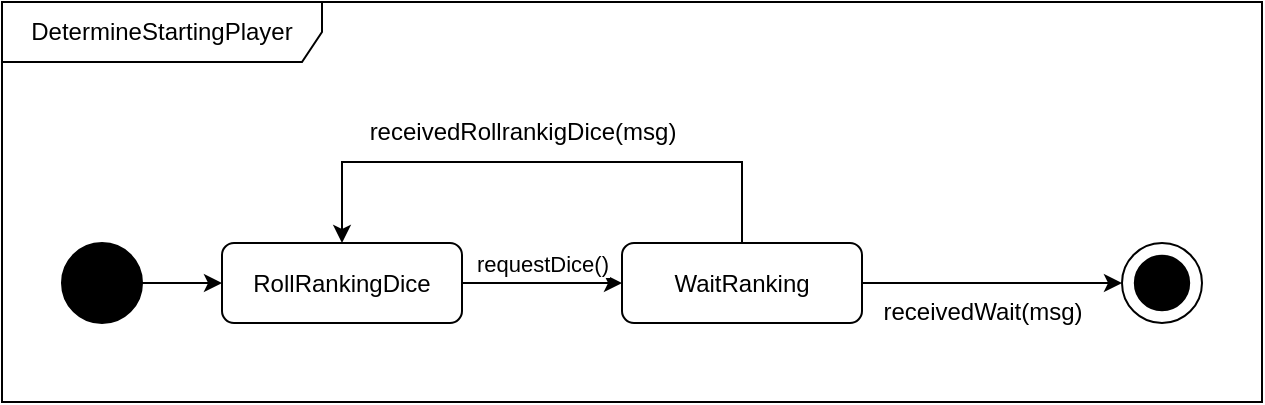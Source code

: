 <mxfile version="24.7.8">
  <diagram name="Seite-1" id="TbMbF-5jhfx3El6P_f-3">
    <mxGraphModel dx="1674" dy="5512" grid="1" gridSize="10" guides="1" tooltips="1" connect="1" arrows="1" fold="1" page="1" pageScale="1" pageWidth="827" pageHeight="1169" math="0" shadow="0">
      <root>
        <mxCell id="0" />
        <mxCell id="1" parent="0" />
        <mxCell id="FSUdduVebVgtAKi_JV0F-1" value="DetermineStartingPlayer" style="shape=umlFrame;whiteSpace=wrap;html=1;pointerEvents=0;recursiveResize=0;container=1;collapsible=0;width=160;" parent="1" vertex="1">
          <mxGeometry x="40" y="-4640" width="630" height="200" as="geometry" />
        </mxCell>
        <mxCell id="ZLISz2z6pVpg-5paVFkb-7" value="" style="ellipse;whiteSpace=wrap;html=1;aspect=fixed;" parent="FSUdduVebVgtAKi_JV0F-1" vertex="1">
          <mxGeometry x="560" y="120.5" width="40" height="40" as="geometry" />
        </mxCell>
        <mxCell id="ZLISz2z6pVpg-5paVFkb-8" value="" style="ellipse;whiteSpace=wrap;html=1;aspect=fixed;fillColor=#000000;" parent="FSUdduVebVgtAKi_JV0F-1" vertex="1">
          <mxGeometry x="566.41" y="126.91" width="27.18" height="27.18" as="geometry" />
        </mxCell>
        <mxCell id="2tk1gI_BZnL5zfWkXrgd-1" style="edgeStyle=orthogonalEdgeStyle;rounded=0;orthogonalLoop=1;jettySize=auto;html=1;exitX=0.5;exitY=0;exitDx=0;exitDy=0;entryX=0.5;entryY=0;entryDx=0;entryDy=0;" edge="1" parent="FSUdduVebVgtAKi_JV0F-1" source="ZLISz2z6pVpg-5paVFkb-11" target="ZLISz2z6pVpg-5paVFkb-2">
          <mxGeometry relative="1" as="geometry">
            <Array as="points">
              <mxPoint x="370" y="80" />
              <mxPoint x="170" y="80" />
            </Array>
          </mxGeometry>
        </mxCell>
        <mxCell id="2tk1gI_BZnL5zfWkXrgd-3" style="edgeStyle=orthogonalEdgeStyle;rounded=0;orthogonalLoop=1;jettySize=auto;html=1;exitX=1;exitY=0.5;exitDx=0;exitDy=0;entryX=0;entryY=0.5;entryDx=0;entryDy=0;" edge="1" parent="FSUdduVebVgtAKi_JV0F-1" source="ZLISz2z6pVpg-5paVFkb-11" target="ZLISz2z6pVpg-5paVFkb-7">
          <mxGeometry relative="1" as="geometry" />
        </mxCell>
        <mxCell id="ZLISz2z6pVpg-5paVFkb-11" value="WaitRanking" style="rounded=1;whiteSpace=wrap;html=1;" parent="FSUdduVebVgtAKi_JV0F-1" vertex="1">
          <mxGeometry x="310" y="120.5" width="120" height="40" as="geometry" />
        </mxCell>
        <mxCell id="ZLISz2z6pVpg-5paVFkb-1" value="" style="ellipse;whiteSpace=wrap;html=1;aspect=fixed;fillColor=#000000;" parent="FSUdduVebVgtAKi_JV0F-1" vertex="1">
          <mxGeometry x="30" y="120.5" width="40" height="40" as="geometry" />
        </mxCell>
        <mxCell id="ZLISz2z6pVpg-5paVFkb-2" value="RollRankingDice" style="rounded=1;whiteSpace=wrap;html=1;" parent="FSUdduVebVgtAKi_JV0F-1" vertex="1">
          <mxGeometry x="110" y="120.5" width="120" height="40" as="geometry" />
        </mxCell>
        <mxCell id="ZLISz2z6pVpg-5paVFkb-3" style="edgeStyle=orthogonalEdgeStyle;rounded=0;orthogonalLoop=1;jettySize=auto;html=1;entryX=0;entryY=0.5;entryDx=0;entryDy=0;" parent="FSUdduVebVgtAKi_JV0F-1" source="ZLISz2z6pVpg-5paVFkb-1" target="ZLISz2z6pVpg-5paVFkb-2" edge="1">
          <mxGeometry relative="1" as="geometry" />
        </mxCell>
        <mxCell id="ZLISz2z6pVpg-5paVFkb-12" style="edgeStyle=orthogonalEdgeStyle;rounded=0;orthogonalLoop=1;jettySize=auto;html=1;entryX=0;entryY=0.5;entryDx=0;entryDy=0;" parent="FSUdduVebVgtAKi_JV0F-1" source="ZLISz2z6pVpg-5paVFkb-2" target="ZLISz2z6pVpg-5paVFkb-11" edge="1">
          <mxGeometry relative="1" as="geometry" />
        </mxCell>
        <mxCell id="T9ozma8ICXOF4jA1SuTN-1" value="requestDice()" style="edgeLabel;html=1;align=center;verticalAlign=middle;resizable=0;points=[];" parent="ZLISz2z6pVpg-5paVFkb-12" vertex="1" connectable="0">
          <mxGeometry x="-0.233" y="-5" relative="1" as="geometry">
            <mxPoint x="9" y="-15" as="offset" />
          </mxGeometry>
        </mxCell>
        <mxCell id="2tk1gI_BZnL5zfWkXrgd-2" value="receivedRollrankigDice(msg)" style="text;html=1;align=center;verticalAlign=middle;resizable=0;points=[];autosize=1;strokeColor=none;fillColor=none;" vertex="1" parent="FSUdduVebVgtAKi_JV0F-1">
          <mxGeometry x="170" y="50" width="180" height="30" as="geometry" />
        </mxCell>
        <mxCell id="2tk1gI_BZnL5zfWkXrgd-4" value="receivedWait(msg)" style="text;html=1;align=center;verticalAlign=middle;resizable=0;points=[];autosize=1;strokeColor=none;fillColor=none;" vertex="1" parent="FSUdduVebVgtAKi_JV0F-1">
          <mxGeometry x="430" y="140" width="120" height="30" as="geometry" />
        </mxCell>
      </root>
    </mxGraphModel>
  </diagram>
</mxfile>
